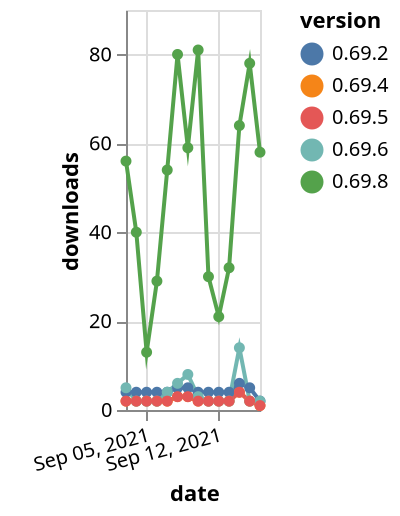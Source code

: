 {"$schema": "https://vega.github.io/schema/vega-lite/v5.json", "description": "A simple bar chart with embedded data.", "data": {"values": [{"date": "2021-09-03", "total": 35668, "delta": 56, "version": "0.69.8"}, {"date": "2021-09-04", "total": 35708, "delta": 40, "version": "0.69.8"}, {"date": "2021-09-05", "total": 35721, "delta": 13, "version": "0.69.8"}, {"date": "2021-09-06", "total": 35750, "delta": 29, "version": "0.69.8"}, {"date": "2021-09-07", "total": 35804, "delta": 54, "version": "0.69.8"}, {"date": "2021-09-08", "total": 35884, "delta": 80, "version": "0.69.8"}, {"date": "2021-09-09", "total": 35943, "delta": 59, "version": "0.69.8"}, {"date": "2021-09-10", "total": 36024, "delta": 81, "version": "0.69.8"}, {"date": "2021-09-11", "total": 36054, "delta": 30, "version": "0.69.8"}, {"date": "2021-09-12", "total": 36075, "delta": 21, "version": "0.69.8"}, {"date": "2021-09-13", "total": 36107, "delta": 32, "version": "0.69.8"}, {"date": "2021-09-14", "total": 36171, "delta": 64, "version": "0.69.8"}, {"date": "2021-09-15", "total": 36249, "delta": 78, "version": "0.69.8"}, {"date": "2021-09-16", "total": 36307, "delta": 58, "version": "0.69.8"}, {"date": "2021-09-03", "total": 3350, "delta": 2, "version": "0.69.4"}, {"date": "2021-09-04", "total": 3352, "delta": 2, "version": "0.69.4"}, {"date": "2021-09-05", "total": 3354, "delta": 2, "version": "0.69.4"}, {"date": "2021-09-06", "total": 3356, "delta": 2, "version": "0.69.4"}, {"date": "2021-09-07", "total": 3358, "delta": 2, "version": "0.69.4"}, {"date": "2021-09-08", "total": 3361, "delta": 3, "version": "0.69.4"}, {"date": "2021-09-09", "total": 3364, "delta": 3, "version": "0.69.4"}, {"date": "2021-09-10", "total": 3366, "delta": 2, "version": "0.69.4"}, {"date": "2021-09-11", "total": 3368, "delta": 2, "version": "0.69.4"}, {"date": "2021-09-12", "total": 3370, "delta": 2, "version": "0.69.4"}, {"date": "2021-09-13", "total": 3372, "delta": 2, "version": "0.69.4"}, {"date": "2021-09-14", "total": 3376, "delta": 4, "version": "0.69.4"}, {"date": "2021-09-15", "total": 3378, "delta": 2, "version": "0.69.4"}, {"date": "2021-09-16", "total": 3379, "delta": 1, "version": "0.69.4"}, {"date": "2021-09-03", "total": 5490, "delta": 4, "version": "0.69.2"}, {"date": "2021-09-04", "total": 5494, "delta": 4, "version": "0.69.2"}, {"date": "2021-09-05", "total": 5498, "delta": 4, "version": "0.69.2"}, {"date": "2021-09-06", "total": 5502, "delta": 4, "version": "0.69.2"}, {"date": "2021-09-07", "total": 5506, "delta": 4, "version": "0.69.2"}, {"date": "2021-09-08", "total": 5511, "delta": 5, "version": "0.69.2"}, {"date": "2021-09-09", "total": 5516, "delta": 5, "version": "0.69.2"}, {"date": "2021-09-10", "total": 5520, "delta": 4, "version": "0.69.2"}, {"date": "2021-09-11", "total": 5524, "delta": 4, "version": "0.69.2"}, {"date": "2021-09-12", "total": 5528, "delta": 4, "version": "0.69.2"}, {"date": "2021-09-13", "total": 5532, "delta": 4, "version": "0.69.2"}, {"date": "2021-09-14", "total": 5538, "delta": 6, "version": "0.69.2"}, {"date": "2021-09-15", "total": 5543, "delta": 5, "version": "0.69.2"}, {"date": "2021-09-16", "total": 5545, "delta": 2, "version": "0.69.2"}, {"date": "2021-09-03", "total": 11058, "delta": 5, "version": "0.69.6"}, {"date": "2021-09-04", "total": 11060, "delta": 2, "version": "0.69.6"}, {"date": "2021-09-05", "total": 11062, "delta": 2, "version": "0.69.6"}, {"date": "2021-09-06", "total": 11064, "delta": 2, "version": "0.69.6"}, {"date": "2021-09-07", "total": 11068, "delta": 4, "version": "0.69.6"}, {"date": "2021-09-08", "total": 11074, "delta": 6, "version": "0.69.6"}, {"date": "2021-09-09", "total": 11082, "delta": 8, "version": "0.69.6"}, {"date": "2021-09-10", "total": 11085, "delta": 3, "version": "0.69.6"}, {"date": "2021-09-11", "total": 11087, "delta": 2, "version": "0.69.6"}, {"date": "2021-09-12", "total": 11089, "delta": 2, "version": "0.69.6"}, {"date": "2021-09-13", "total": 11091, "delta": 2, "version": "0.69.6"}, {"date": "2021-09-14", "total": 11105, "delta": 14, "version": "0.69.6"}, {"date": "2021-09-15", "total": 11107, "delta": 2, "version": "0.69.6"}, {"date": "2021-09-16", "total": 11109, "delta": 2, "version": "0.69.6"}, {"date": "2021-09-03", "total": 3453, "delta": 2, "version": "0.69.5"}, {"date": "2021-09-04", "total": 3455, "delta": 2, "version": "0.69.5"}, {"date": "2021-09-05", "total": 3457, "delta": 2, "version": "0.69.5"}, {"date": "2021-09-06", "total": 3459, "delta": 2, "version": "0.69.5"}, {"date": "2021-09-07", "total": 3461, "delta": 2, "version": "0.69.5"}, {"date": "2021-09-08", "total": 3464, "delta": 3, "version": "0.69.5"}, {"date": "2021-09-09", "total": 3467, "delta": 3, "version": "0.69.5"}, {"date": "2021-09-10", "total": 3469, "delta": 2, "version": "0.69.5"}, {"date": "2021-09-11", "total": 3471, "delta": 2, "version": "0.69.5"}, {"date": "2021-09-12", "total": 3473, "delta": 2, "version": "0.69.5"}, {"date": "2021-09-13", "total": 3475, "delta": 2, "version": "0.69.5"}, {"date": "2021-09-14", "total": 3479, "delta": 4, "version": "0.69.5"}, {"date": "2021-09-15", "total": 3481, "delta": 2, "version": "0.69.5"}, {"date": "2021-09-16", "total": 3482, "delta": 1, "version": "0.69.5"}]}, "width": "container", "mark": {"type": "line", "point": {"filled": true}}, "encoding": {"x": {"field": "date", "type": "temporal", "timeUnit": "yearmonthdate", "title": "date", "axis": {"labelAngle": -15}}, "y": {"field": "delta", "type": "quantitative", "title": "downloads"}, "color": {"field": "version", "type": "nominal"}, "tooltip": {"field": "delta"}}}